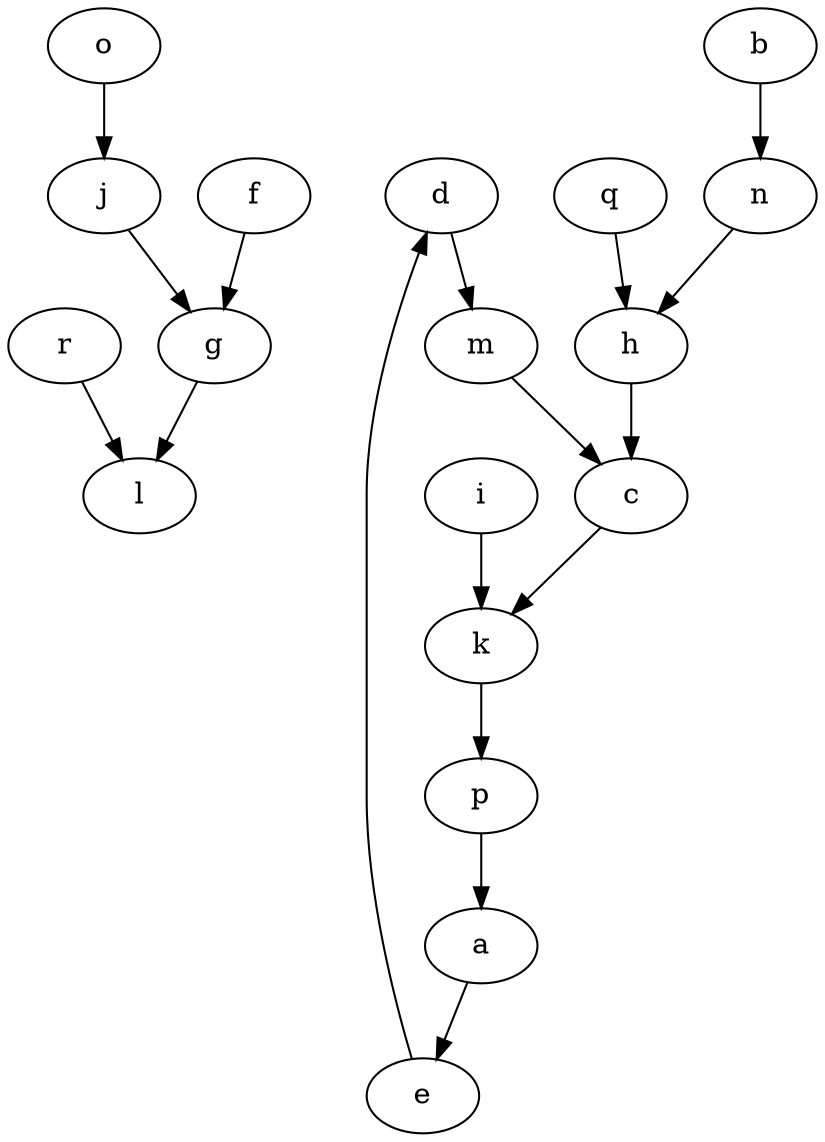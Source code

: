 digraph intersection {
  g -> l
  o -> j
  d -> m
  i -> k
  j -> g
  q -> h
  c -> k
  n -> h
  b -> n
  a -> e
  r -> l
  f -> g
  h -> c
  m -> c
  e -> d
  k -> p
  p -> a
}

